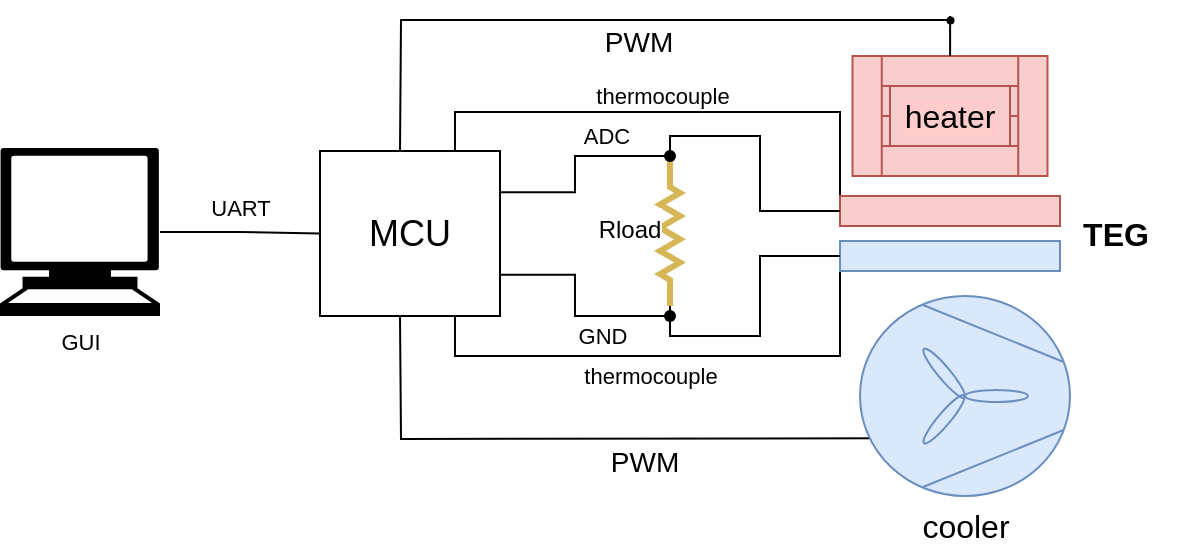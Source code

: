 <mxfile version="24.7.5">
  <diagram name="Page-1" id="bb7z4VYKWk_iUu6NJhJu">
    <mxGraphModel dx="989" dy="576" grid="1" gridSize="10" guides="1" tooltips="1" connect="1" arrows="1" fold="1" page="1" pageScale="1" pageWidth="2339" pageHeight="3300" math="0" shadow="0">
      <root>
        <mxCell id="0" />
        <mxCell id="1" parent="0" />
        <mxCell id="Y-bcmHFenQ4CXzgnaP6L-36" style="edgeStyle=orthogonalEdgeStyle;rounded=0;orthogonalLoop=1;jettySize=auto;html=1;exitX=1;exitY=0.75;exitDx=0;exitDy=0;endArrow=none;endFill=0;" parent="1" source="Y-bcmHFenQ4CXzgnaP6L-4" target="Y-bcmHFenQ4CXzgnaP6L-35" edge="1">
          <mxGeometry relative="1" as="geometry" />
        </mxCell>
        <mxCell id="Y-bcmHFenQ4CXzgnaP6L-38" value="GND" style="edgeLabel;html=1;align=center;verticalAlign=middle;resizable=0;points=[];" parent="Y-bcmHFenQ4CXzgnaP6L-36" vertex="1" connectable="0">
          <mxGeometry x="0.269" relative="1" as="geometry">
            <mxPoint x="4" y="10" as="offset" />
          </mxGeometry>
        </mxCell>
        <mxCell id="Y-bcmHFenQ4CXzgnaP6L-48" style="edgeStyle=orthogonalEdgeStyle;rounded=0;orthogonalLoop=1;jettySize=auto;html=1;exitX=0.75;exitY=0;exitDx=0;exitDy=0;entryX=0.5;entryY=0;entryDx=0;entryDy=0;endArrow=none;endFill=0;" parent="1" source="Y-bcmHFenQ4CXzgnaP6L-4" target="Y-bcmHFenQ4CXzgnaP6L-8" edge="1">
          <mxGeometry relative="1" as="geometry">
            <Array as="points">
              <mxPoint x="358" y="518" />
              <mxPoint x="550" y="518" />
              <mxPoint x="550" y="560" />
            </Array>
          </mxGeometry>
        </mxCell>
        <mxCell id="Y-bcmHFenQ4CXzgnaP6L-50" value="thermocouple" style="edgeLabel;html=1;align=center;verticalAlign=middle;resizable=0;points=[];" parent="Y-bcmHFenQ4CXzgnaP6L-48" vertex="1" connectable="0">
          <mxGeometry x="-0.202" relative="1" as="geometry">
            <mxPoint x="-1" y="-8" as="offset" />
          </mxGeometry>
        </mxCell>
        <mxCell id="Y-bcmHFenQ4CXzgnaP6L-49" style="edgeStyle=orthogonalEdgeStyle;rounded=0;orthogonalLoop=1;jettySize=auto;html=1;exitX=0.75;exitY=1;exitDx=0;exitDy=0;entryX=0.5;entryY=1;entryDx=0;entryDy=0;endArrow=none;endFill=0;" parent="1" source="Y-bcmHFenQ4CXzgnaP6L-4" target="Y-bcmHFenQ4CXzgnaP6L-9" edge="1">
          <mxGeometry relative="1" as="geometry">
            <Array as="points">
              <mxPoint x="358" y="640" />
              <mxPoint x="550" y="640" />
              <mxPoint x="550" y="598" />
            </Array>
          </mxGeometry>
        </mxCell>
        <mxCell id="Y-bcmHFenQ4CXzgnaP6L-51" value="thermocouple" style="edgeLabel;html=1;align=center;verticalAlign=middle;resizable=0;points=[];" parent="Y-bcmHFenQ4CXzgnaP6L-49" vertex="1" connectable="0">
          <mxGeometry x="-0.119" y="2" relative="1" as="geometry">
            <mxPoint x="-19" y="12" as="offset" />
          </mxGeometry>
        </mxCell>
        <mxCell id="Y-bcmHFenQ4CXzgnaP6L-4" value="&lt;font style=&quot;font-size: 18px;&quot;&gt;MCU&lt;/font&gt;" style="rounded=0;whiteSpace=wrap;html=1;labelBackgroundColor=default;fontSize=16;" parent="1" vertex="1">
          <mxGeometry x="290" y="537.5" width="90" height="82.5" as="geometry" />
        </mxCell>
        <mxCell id="Y-bcmHFenQ4CXzgnaP6L-5" style="edgeStyle=orthogonalEdgeStyle;shape=connector;rounded=0;orthogonalLoop=1;jettySize=auto;html=1;entryX=0.5;entryY=1;entryDx=0;entryDy=0;strokeColor=default;align=center;verticalAlign=middle;fontFamily=Helvetica;fontSize=16;fontColor=default;labelBackgroundColor=default;endArrow=none;endFill=0;" parent="1" edge="1">
          <mxGeometry relative="1" as="geometry">
            <mxPoint x="635" y="681" as="sourcePoint" />
            <mxPoint x="330" y="620" as="targetPoint" />
          </mxGeometry>
        </mxCell>
        <mxCell id="Y-bcmHFenQ4CXzgnaP6L-6" value="&lt;font style=&quot;font-size: 14px;&quot;&gt;PWM&lt;/font&gt;" style="edgeLabel;html=1;align=center;verticalAlign=middle;resizable=0;points=[];fontFamily=Helvetica;fontSize=16;fontColor=default;labelBackgroundColor=default;" parent="Y-bcmHFenQ4CXzgnaP6L-5" vertex="1" connectable="0">
          <mxGeometry x="0.029" y="-2" relative="1" as="geometry">
            <mxPoint x="5" y="12" as="offset" />
          </mxGeometry>
        </mxCell>
        <mxCell id="Y-bcmHFenQ4CXzgnaP6L-7" value="" style="verticalLabelPosition=bottom;outlineConnect=0;align=center;dashed=0;html=1;verticalAlign=top;shape=mxgraph.pid2misc.fan;fanType=common;fontSize=16;fillColor=#dae8fc;strokeColor=#6c8ebf;" parent="1" vertex="1">
          <mxGeometry x="560" y="610" width="105" height="100" as="geometry" />
        </mxCell>
        <mxCell id="Y-bcmHFenQ4CXzgnaP6L-8" value="" style="rounded=0;whiteSpace=wrap;html=1;fontSize=16;fillColor=#f8cecc;strokeColor=#b85450;" parent="1" vertex="1">
          <mxGeometry x="550" y="560" width="110" height="15" as="geometry" />
        </mxCell>
        <mxCell id="Y-bcmHFenQ4CXzgnaP6L-9" value="" style="rounded=0;whiteSpace=wrap;html=1;fontSize=16;fillColor=#dae8fc;strokeColor=#6c8ebf;" parent="1" vertex="1">
          <mxGeometry x="550" y="582.5" width="110" height="15" as="geometry" />
        </mxCell>
        <mxCell id="Y-bcmHFenQ4CXzgnaP6L-10" style="edgeStyle=orthogonalEdgeStyle;shape=connector;rounded=0;orthogonalLoop=1;jettySize=auto;html=1;entryX=0.5;entryY=0;entryDx=0;entryDy=0;strokeColor=default;align=center;verticalAlign=middle;fontFamily=Helvetica;fontSize=16;fontColor=default;labelBackgroundColor=default;endArrow=none;endFill=0;" parent="1" source="yx7whQwpY6rR5zN-RPvr-3" edge="1">
          <mxGeometry relative="1" as="geometry">
            <mxPoint x="610" y="472" as="sourcePoint" />
            <mxPoint x="330" y="537.5" as="targetPoint" />
          </mxGeometry>
        </mxCell>
        <mxCell id="Y-bcmHFenQ4CXzgnaP6L-11" value="&lt;font style=&quot;font-size: 14px;&quot;&gt;PWM&lt;/font&gt;" style="edgeLabel;html=1;align=center;verticalAlign=middle;resizable=0;points=[];fontFamily=Helvetica;fontSize=16;fontColor=default;labelBackgroundColor=default;" parent="Y-bcmHFenQ4CXzgnaP6L-10" vertex="1" connectable="0">
          <mxGeometry x="-0.011" y="-1" relative="1" as="geometry">
            <mxPoint x="12" y="11" as="offset" />
          </mxGeometry>
        </mxCell>
        <mxCell id="yx7whQwpY6rR5zN-RPvr-2" style="edgeStyle=orthogonalEdgeStyle;rounded=0;orthogonalLoop=1;jettySize=auto;html=1;endArrow=none;endFill=0;" edge="1" parent="1" source="yx7whQwpY6rR5zN-RPvr-3">
          <mxGeometry relative="1" as="geometry">
            <mxPoint x="605" y="470.0" as="targetPoint" />
          </mxGeometry>
        </mxCell>
        <mxCell id="Y-bcmHFenQ4CXzgnaP6L-12" value="" style="shape=mxgraph.pid.heat_exchangers.heat_exchanger_(straight_tubes);html=1;pointerEvents=1;align=center;verticalLabelPosition=bottom;verticalAlign=top;dashed=0;fontFamily=Helvetica;fontSize=16;labelBackgroundColor=default;fillColor=#f8cecc;strokeColor=#b85450;" parent="1" vertex="1">
          <mxGeometry x="556.25" y="490" width="97.5" height="60" as="geometry" />
        </mxCell>
        <mxCell id="Y-bcmHFenQ4CXzgnaP6L-13" value="heater" style="text;html=1;align=center;verticalAlign=middle;whiteSpace=wrap;rounded=0;fontFamily=Helvetica;fontSize=16;labelBackgroundColor=#FFCCCC;fillColor=#f8cecc;strokeColor=#b85450;" parent="1" vertex="1">
          <mxGeometry x="575" y="505" width="60" height="30" as="geometry" />
        </mxCell>
        <mxCell id="Y-bcmHFenQ4CXzgnaP6L-14" value="cooler" style="text;html=1;align=center;verticalAlign=middle;whiteSpace=wrap;rounded=0;fontFamily=Helvetica;fontSize=16;fontColor=default;labelBackgroundColor=default;" parent="1" vertex="1">
          <mxGeometry x="582.5" y="710" width="60" height="30" as="geometry" />
        </mxCell>
        <mxCell id="Y-bcmHFenQ4CXzgnaP6L-15" value="&lt;b&gt;TEG&lt;/b&gt;" style="text;html=1;align=center;verticalAlign=middle;whiteSpace=wrap;rounded=0;fontFamily=Helvetica;fontSize=16;fontColor=default;labelBackgroundColor=default;" parent="1" vertex="1">
          <mxGeometry x="657.5" y="563.75" width="60" height="30" as="geometry" />
        </mxCell>
        <mxCell id="Y-bcmHFenQ4CXzgnaP6L-27" value="" style="pointerEvents=1;verticalLabelPosition=bottom;shadow=0;dashed=0;align=center;html=1;verticalAlign=top;shape=mxgraph.electrical.resistors.resistor_2;direction=south;fillColor=#fff2cc;strokeColor=#d6b656;strokeWidth=3;" parent="1" vertex="1">
          <mxGeometry x="460" y="542.5" width="10" height="72.5" as="geometry" />
        </mxCell>
        <mxCell id="Y-bcmHFenQ4CXzgnaP6L-29" style="edgeStyle=orthogonalEdgeStyle;rounded=0;orthogonalLoop=1;jettySize=auto;html=1;entryX=0;entryY=0.5;entryDx=0;entryDy=0;entryPerimeter=0;endArrow=none;endFill=0;" parent="1" source="Y-bcmHFenQ4CXzgnaP6L-8" target="Y-bcmHFenQ4CXzgnaP6L-27" edge="1">
          <mxGeometry relative="1" as="geometry">
            <Array as="points">
              <mxPoint x="510" y="568" />
              <mxPoint x="510" y="530" />
              <mxPoint x="465" y="530" />
            </Array>
          </mxGeometry>
        </mxCell>
        <mxCell id="Y-bcmHFenQ4CXzgnaP6L-30" style="edgeStyle=orthogonalEdgeStyle;rounded=0;orthogonalLoop=1;jettySize=auto;html=1;entryX=1;entryY=0.5;entryDx=0;entryDy=0;entryPerimeter=0;endArrow=none;endFill=0;" parent="1" source="Y-bcmHFenQ4CXzgnaP6L-9" target="Y-bcmHFenQ4CXzgnaP6L-27" edge="1">
          <mxGeometry relative="1" as="geometry">
            <Array as="points">
              <mxPoint x="510" y="590" />
              <mxPoint x="510" y="630" />
              <mxPoint x="465" y="630" />
            </Array>
          </mxGeometry>
        </mxCell>
        <mxCell id="Y-bcmHFenQ4CXzgnaP6L-33" value="" style="shape=waypoint;sketch=0;fillStyle=solid;size=6;pointerEvents=1;points=[];fillColor=none;resizable=0;rotatable=0;perimeter=centerPerimeter;snapToPoint=1;" parent="1" vertex="1">
          <mxGeometry x="455" y="530" width="20" height="20" as="geometry" />
        </mxCell>
        <mxCell id="Y-bcmHFenQ4CXzgnaP6L-34" style="edgeStyle=orthogonalEdgeStyle;rounded=0;orthogonalLoop=1;jettySize=auto;html=1;exitX=1;exitY=0.25;exitDx=0;exitDy=0;entryX=0.879;entryY=0.58;entryDx=0;entryDy=0;entryPerimeter=0;endArrow=none;endFill=0;" parent="1" source="Y-bcmHFenQ4CXzgnaP6L-4" target="Y-bcmHFenQ4CXzgnaP6L-33" edge="1">
          <mxGeometry relative="1" as="geometry" />
        </mxCell>
        <mxCell id="Y-bcmHFenQ4CXzgnaP6L-37" value="ADC" style="edgeLabel;html=1;align=center;verticalAlign=middle;resizable=0;points=[];" parent="Y-bcmHFenQ4CXzgnaP6L-34" vertex="1" connectable="0">
          <mxGeometry x="0.408" y="-1" relative="1" as="geometry">
            <mxPoint x="-2" y="-11" as="offset" />
          </mxGeometry>
        </mxCell>
        <mxCell id="Y-bcmHFenQ4CXzgnaP6L-35" value="" style="shape=waypoint;sketch=0;fillStyle=solid;size=6;pointerEvents=1;points=[];fillColor=none;resizable=0;rotatable=0;perimeter=centerPerimeter;snapToPoint=1;" parent="1" vertex="1">
          <mxGeometry x="455" y="610" width="20" height="20" as="geometry" />
        </mxCell>
        <mxCell id="Y-bcmHFenQ4CXzgnaP6L-40" value="&lt;font style=&quot;font-size: 12px;&quot;&gt;Rload&lt;/font&gt;" style="text;html=1;align=center;verticalAlign=middle;whiteSpace=wrap;rounded=0;fontFamily=Helvetica;fontSize=16;fontColor=default;labelBackgroundColor=default;" parent="1" vertex="1">
          <mxGeometry x="415" y="560" width="60" height="30" as="geometry" />
        </mxCell>
        <mxCell id="Y-bcmHFenQ4CXzgnaP6L-41" value="UART" style="edgeLabel;html=1;align=center;verticalAlign=middle;resizable=0;points=[];fontFamily=Helvetica;fontSize=11;fontColor=default;labelBackgroundColor=default;" parent="1" vertex="1" connectable="0">
          <mxGeometry x="250.241" y="566.017" as="geometry" />
        </mxCell>
        <mxCell id="Y-bcmHFenQ4CXzgnaP6L-43" style="edgeStyle=orthogonalEdgeStyle;rounded=0;orthogonalLoop=1;jettySize=auto;html=1;entryX=0;entryY=0.5;entryDx=0;entryDy=0;endArrow=none;endFill=0;" parent="1" source="Y-bcmHFenQ4CXzgnaP6L-42" target="Y-bcmHFenQ4CXzgnaP6L-4" edge="1">
          <mxGeometry relative="1" as="geometry" />
        </mxCell>
        <mxCell id="Y-bcmHFenQ4CXzgnaP6L-42" value="GUI" style="shape=mxgraph.signs.tech.computer;html=1;pointerEvents=1;fillColor=#000000;strokeColor=none;verticalLabelPosition=bottom;verticalAlign=top;align=center;fontFamily=Helvetica;fontSize=11;fontColor=default;labelBackgroundColor=default;" parent="1" vertex="1">
          <mxGeometry x="130" y="536" width="80" height="84" as="geometry" />
        </mxCell>
        <mxCell id="yx7whQwpY6rR5zN-RPvr-4" value="" style="edgeStyle=orthogonalEdgeStyle;rounded=0;orthogonalLoop=1;jettySize=auto;html=1;endArrow=none;endFill=0;" edge="1" parent="1" source="Y-bcmHFenQ4CXzgnaP6L-12" target="yx7whQwpY6rR5zN-RPvr-3">
          <mxGeometry relative="1" as="geometry">
            <mxPoint x="605" y="470.0" as="targetPoint" />
            <mxPoint x="605" y="490" as="sourcePoint" />
          </mxGeometry>
        </mxCell>
        <mxCell id="yx7whQwpY6rR5zN-RPvr-3" value="" style="shape=waypoint;sketch=0;fillStyle=solid;size=6;pointerEvents=1;points=[];fillColor=none;resizable=0;rotatable=0;perimeter=centerPerimeter;snapToPoint=1;strokeColor=default;strokeWidth=0;" vertex="1" parent="1">
          <mxGeometry x="595" y="462" width="20" height="20" as="geometry" />
        </mxCell>
      </root>
    </mxGraphModel>
  </diagram>
</mxfile>
